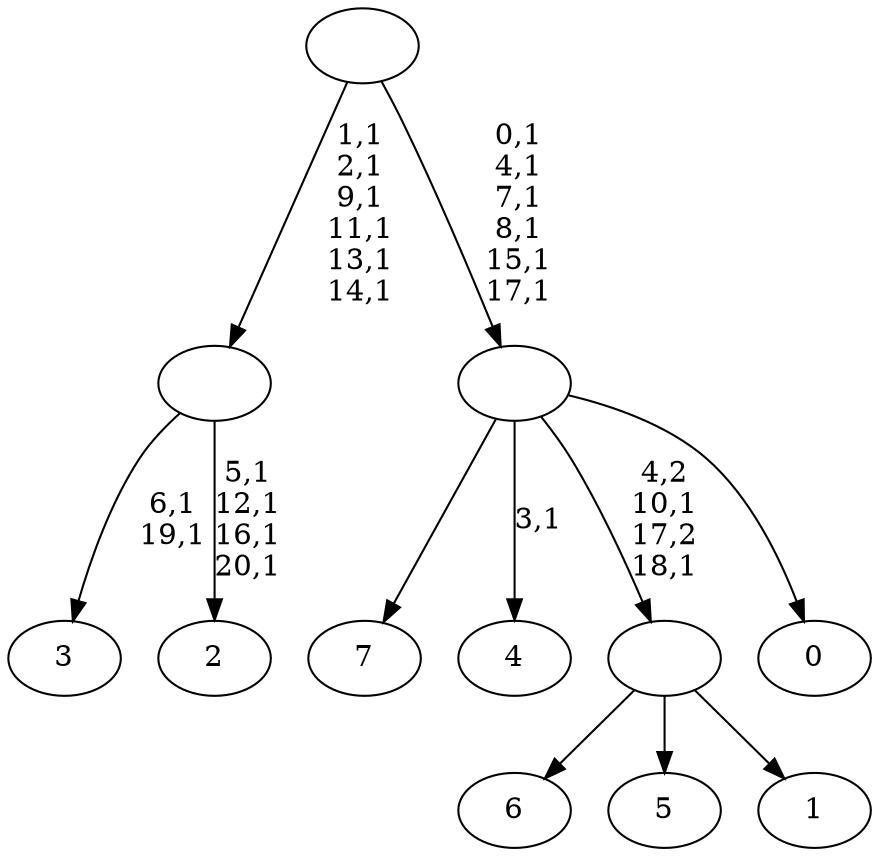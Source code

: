 digraph T {
	29 [label="7"]
	28 [label="6"]
	27 [label="5"]
	26 [label="4"]
	24 [label="3"]
	21 [label="2"]
	16 [label=""]
	10 [label="1"]
	9 [label=""]
	7 [label="0"]
	6 [label=""]
	0 [label=""]
	16 -> 21 [label="5,1\n12,1\n16,1\n20,1"]
	16 -> 24 [label="6,1\n19,1"]
	9 -> 28 [label=""]
	9 -> 27 [label=""]
	9 -> 10 [label=""]
	6 -> 9 [label="4,2\n10,1\n17,2\n18,1"]
	6 -> 26 [label="3,1"]
	6 -> 29 [label=""]
	6 -> 7 [label=""]
	0 -> 6 [label="0,1\n4,1\n7,1\n8,1\n15,1\n17,1"]
	0 -> 16 [label="1,1\n2,1\n9,1\n11,1\n13,1\n14,1"]
}
